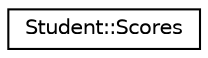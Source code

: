 digraph "Graphical Class Hierarchy"
{
 // LATEX_PDF_SIZE
  edge [fontname="Helvetica",fontsize="10",labelfontname="Helvetica",labelfontsize="10"];
  node [fontname="Helvetica",fontsize="10",shape=record];
  rankdir="LR";
  Node0 [label="Student::Scores",height=0.2,width=0.4,color="black", fillcolor="white", style="filled",URL="$struct_student_1_1_scores.html",tooltip="The Scores struct."];
}
